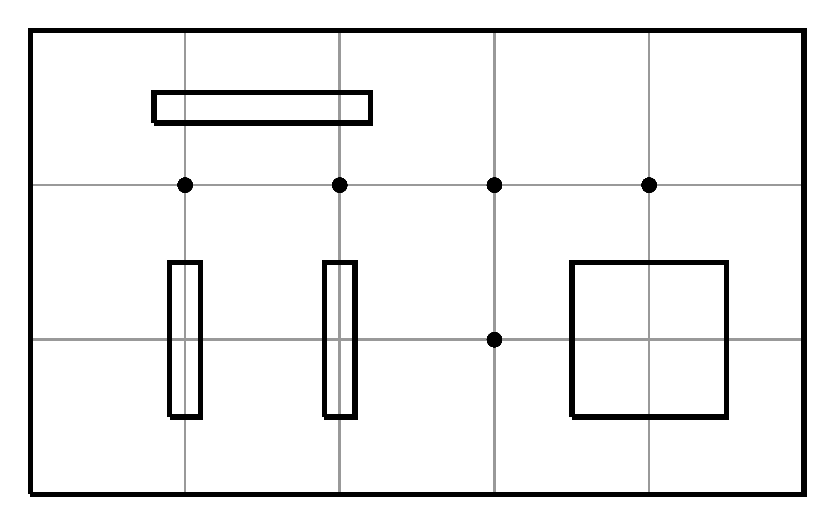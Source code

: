% This file was created by matlab2tikz v0.4.0.
% Copyright (c) 2008--2013, Nico Schlömer <nico.schloemer@gmail.com>
% All rights reserved.
% 
% The latest updates can be retrieved from
%   http://www.mathworks.com/matlabcentral/fileexchange/22022-matlab2tikz
% where you can also make suggestions and rate matlab2tikz.
% 
% % -*- root: TestingFigures.tex -*-
% 
\begin{tikzpicture}

\begin{axis}[%
width=11cm,
height=14.556cm,
scale only axis,
xmin=-300,
xmax=5300,
xlabel={$[m]$},
ymin=-2205.135,
ymax=5205.135,
ylabel={$[m]$},
hide axis,
axis x line*=bottom,
axis y line*=left,
y post scale=1
]
\addplot [
color=lightgray!80!black,
solid,
line width=1.0pt,
forget plot
]
table[row sep=crcr]{
0 0\\
1000 0\\
1000 1000\\
0 1000\\
0 0\\
};
\addplot [
color=black,
mark size=2.5pt,
only marks,
mark=*,
mark options={solid,fill=black},
forget plot
]
table[row sep=crcr]{
3000 1000\\
1000 2000\\
2000 2000\\
3000 2000\\
4000 2000\\
};
\addplot [
color=lightgray!80!black,
solid,
line width=1.0pt,
forget plot
]
table[row sep=crcr]{
0 1000\\
1000 1000\\
1000 2000\\
0 2000\\
0 1000\\
};
\addplot [
color=black,
mark size=2.5pt,
only marks,
mark=*,
mark options={solid,fill=black},
forget plot
]
table[row sep=crcr]{
3000 1000\\
1000 2000\\
2000 2000\\
3000 2000\\
4000 2000\\
};
\addplot [
color=lightgray!80!black,
solid,
line width=1.0pt,
forget plot
]
table[row sep=crcr]{
0 2000\\
1000 2000\\
1000 3000\\
0 3000\\
0 2000\\
};
\addplot [
color=black,
mark size=2.5pt,
only marks,
mark=*,
mark options={solid,fill=black},
forget plot
]
table[row sep=crcr]{
3000 1000\\
1000 2000\\
2000 2000\\
3000 2000\\
4000 2000\\
};
\addplot [
color=lightgray!80!black,
solid,
line width=1.0pt,
forget plot
]
table[row sep=crcr]{
1000 0\\
2000 0\\
2000 1000\\
1000 1000\\
1000 0\\
};
\addplot [
color=black,
mark size=2.5pt,
only marks,
mark=*,
mark options={solid,fill=black},
forget plot
]
table[row sep=crcr]{
3000 1000\\
1000 2000\\
2000 2000\\
3000 2000\\
4000 2000\\
};
\addplot [
color=lightgray!80!black,
solid,
line width=1.0pt,
forget plot
]
table[row sep=crcr]{
1000 1000\\
2000 1000\\
2000 2000\\
1000 2000\\
1000 1000\\
};
\addplot [
color=black,
mark size=2.5pt,
only marks,
mark=*,
mark options={solid,fill=black},
forget plot
]
table[row sep=crcr]{
3000 1000\\
1000 2000\\
2000 2000\\
3000 2000\\
4000 2000\\
};
\addplot [
color=lightgray!80!black,
solid,
line width=1.0pt,
forget plot
]
table[row sep=crcr]{
1000 2000\\
2000 2000\\
2000 3000\\
1000 3000\\
1000 2000\\
};
\addplot [
color=black,
mark size=2.5pt,
only marks,
mark=*,
mark options={solid,fill=black},
forget plot
]
table[row sep=crcr]{
3000 1000\\
1000 2000\\
2000 2000\\
3000 2000\\
4000 2000\\
};
\addplot [
color=lightgray!80!black,
solid,
line width=1.0pt,
forget plot
]
table[row sep=crcr]{
2000 0\\
3000 0\\
3000 1000\\
2000 1000\\
2000 0\\
};
\addplot [
color=black,
mark size=2.5pt,
only marks,
mark=*,
mark options={solid,fill=black},
forget plot
]
table[row sep=crcr]{
3000 1000\\
1000 2000\\
2000 2000\\
3000 2000\\
4000 2000\\
};
\addplot [
color=lightgray!80!black,
solid,
line width=1.0pt,
forget plot
]
table[row sep=crcr]{
2000 1000\\
3000 1000\\
3000 2000\\
2000 2000\\
2000 1000\\
};
\addplot [
color=black,
mark size=2.5pt,
only marks,
mark=*,
mark options={solid,fill=black},
forget plot
]
table[row sep=crcr]{
3000 1000\\
1000 2000\\
2000 2000\\
3000 2000\\
4000 2000\\
};
\addplot [
color=lightgray!80!black,
solid,
line width=1.0pt,
forget plot
]
table[row sep=crcr]{
2000 2000\\
3000 2000\\
3000 3000\\
2000 3000\\
2000 2000\\
};
\addplot [
color=black,
mark size=2.5pt,
only marks,
mark=*,
mark options={solid,fill=black},
forget plot
]
table[row sep=crcr]{
3000 1000\\
1000 2000\\
2000 2000\\
3000 2000\\
4000 2000\\
};
\addplot [
color=lightgray!80!black,
solid,
line width=1.0pt,
forget plot
]
table[row sep=crcr]{
3000 0\\
4000 0\\
4000 1000\\
3000 1000\\
3000 0\\
};
\addplot [
color=black,
mark size=2.5pt,
only marks,
mark=*,
mark options={solid,fill=black},
forget plot
]
table[row sep=crcr]{
3000 1000\\
1000 2000\\
2000 2000\\
3000 2000\\
4000 2000\\
};
\addplot [
color=lightgray!80!black,
solid,
line width=1.0pt,
forget plot
]
table[row sep=crcr]{
3000 1000\\
4000 1000\\
4000 2000\\
3000 2000\\
3000 1000\\
};
\addplot [
color=black,
mark size=2.5pt,
only marks,
mark=*,
mark options={solid,fill=black},
forget plot
]
table[row sep=crcr]{
3000 1000\\
1000 2000\\
2000 2000\\
3000 2000\\
4000 2000\\
};
\addplot [
color=lightgray!80!black,
solid,
line width=1.0pt,
forget plot
]
table[row sep=crcr]{
3000 2000\\
4000 2000\\
4000 3000\\
3000 3000\\
3000 2000\\
};
\addplot [
color=black,
mark size=2.5pt,
only marks,
mark=*,
mark options={solid,fill=black},
forget plot
]
table[row sep=crcr]{
3000 1000\\
1000 2000\\
2000 2000\\
3000 2000\\
4000 2000\\
};
\addplot [
color=lightgray!80!black,
solid,
line width=1.0pt,
forget plot
]
table[row sep=crcr]{
4000 0\\
5000 0\\
5000 1000\\
4000 1000\\
4000 0\\
};
\addplot [
color=black,
mark size=2.5pt,
only marks,
mark=*,
mark options={solid,fill=black},
forget plot
]
table[row sep=crcr]{
3000 1000\\
1000 2000\\
2000 2000\\
3000 2000\\
4000 2000\\
};
\addplot [
color=lightgray!80!black,
solid,
line width=1.0pt,
forget plot
]
table[row sep=crcr]{
4000 1000\\
5000 1000\\
5000 2000\\
4000 2000\\
4000 1000\\
};
\addplot [
color=black,
mark size=2.5pt,
only marks,
mark=*,
mark options={solid,fill=black},
forget plot
]
table[row sep=crcr]{
3000 1000\\
1000 2000\\
2000 2000\\
3000 2000\\
4000 2000\\
};
\addplot [
color=lightgray!80!black,
solid,
line width=1.0pt,
forget plot
]
table[row sep=crcr]{
4000 2000\\
5000 2000\\
5000 3000\\
4000 3000\\
4000 2000\\
};
\addplot [
color=black,
mark size=2.5pt,
only marks,
mark=*,
mark options={solid,fill=black},
forget plot
]
table[row sep=crcr]{
3000 1000\\
1000 2000\\
2000 2000\\
3000 2000\\
4000 2000\\
};
\addplot [
color=black,
solid,
line width=2.0pt,
forget plot
]
table[row sep=crcr]{
0 0\\
5000 0\\
5000 3000\\
0 3000\\
0 0\\
};
\addplot [
color=black,
solid,
line width=2.0pt,
forget plot
]
table[row sep=crcr]{
900 500\\
900 1500\\
1100 1500\\
1100 500\\
900 500\\
};
\addplot [
color=black,
solid,
line width=2.0pt,
forget plot
]
table[row sep=crcr]{
1900 500\\
1900 1500\\
2100 1500\\
2100 500\\
1900 500\\
};
\addplot [
color=black,
solid,
line width=2.0pt,
forget plot
]
table[row sep=crcr]{
800 2400\\
800 2600\\
2200 2600\\
2200 2400\\
800 2400\\
};
\addplot [
color=black,
solid,
line width=2.0pt,
forget plot
]
table[row sep=crcr]{
3500 500\\
3500 1500\\
4500 1500\\
4500 500\\
3500 500\\
};
\end{axis}
\end{tikzpicture}%